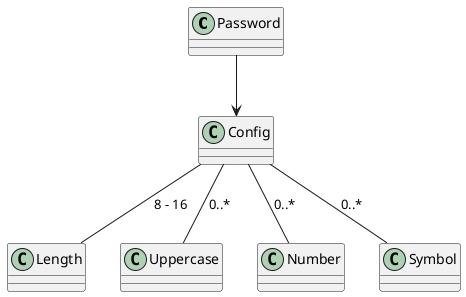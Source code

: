 @startuml Password Generator

class Password {}

class Config {}

class Length {}

class Uppercase {}

class Number {}

class Symbol {}

Password --> Config
Config -- Length : "8 - 16"
Config -- Uppercase : "0..*"
Config -- Number : "0..*"
Config -- Symbol : "0..*"

@enduml